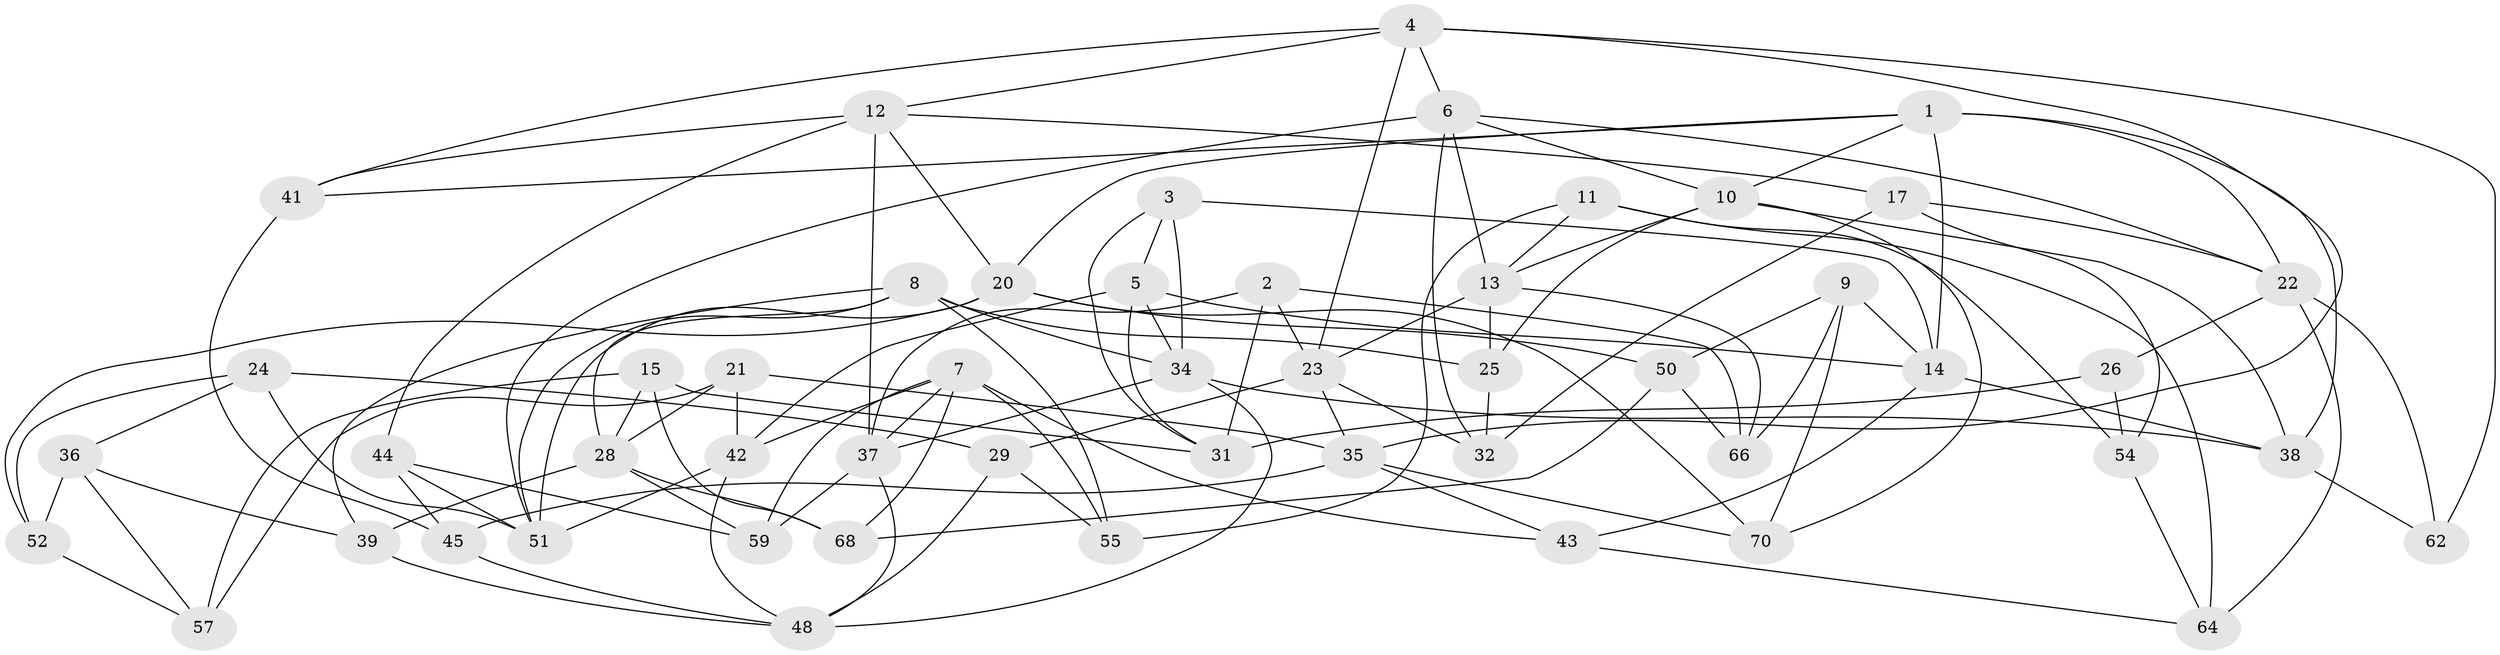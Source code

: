 // Generated by graph-tools (version 1.1) at 2025/24/03/03/25 07:24:22]
// undirected, 51 vertices, 121 edges
graph export_dot {
graph [start="1"]
  node [color=gray90,style=filled];
  1 [super="+61"];
  2;
  3;
  4 [super="+40"];
  5 [super="+56"];
  6 [super="+73"];
  7 [super="+18"];
  8 [super="+69"];
  9;
  10 [super="+19"];
  11;
  12 [super="+30"];
  13 [super="+58"];
  14 [super="+16"];
  15;
  17;
  20 [super="+27"];
  21;
  22 [super="+72"];
  23 [super="+53"];
  24;
  25;
  26;
  28 [super="+63"];
  29;
  31 [super="+33"];
  32;
  34 [super="+67"];
  35 [super="+65"];
  36;
  37 [super="+47"];
  38 [super="+49"];
  39;
  41;
  42 [super="+46"];
  43;
  44;
  45;
  48 [super="+71"];
  50;
  51 [super="+60"];
  52;
  54;
  55;
  57;
  59;
  62;
  64;
  66;
  68;
  70;
  1 -- 22;
  1 -- 10;
  1 -- 41;
  1 -- 38;
  1 -- 20;
  1 -- 14;
  2 -- 66;
  2 -- 31;
  2 -- 23;
  2 -- 37;
  3 -- 5;
  3 -- 31;
  3 -- 34;
  3 -- 14;
  4 -- 35;
  4 -- 41;
  4 -- 12;
  4 -- 62;
  4 -- 6;
  4 -- 23;
  5 -- 42 [weight=2];
  5 -- 31;
  5 -- 34;
  5 -- 14;
  6 -- 32;
  6 -- 51;
  6 -- 10;
  6 -- 13;
  6 -- 22;
  7 -- 68;
  7 -- 37;
  7 -- 43;
  7 -- 42;
  7 -- 59;
  7 -- 55;
  8 -- 55;
  8 -- 39;
  8 -- 25;
  8 -- 34;
  8 -- 51;
  8 -- 28;
  9 -- 50;
  9 -- 70;
  9 -- 66;
  9 -- 14;
  10 -- 25;
  10 -- 13;
  10 -- 70;
  10 -- 38;
  11 -- 64;
  11 -- 54;
  11 -- 55;
  11 -- 13;
  12 -- 17;
  12 -- 44;
  12 -- 41;
  12 -- 37;
  12 -- 20;
  13 -- 25;
  13 -- 66;
  13 -- 23;
  14 -- 43;
  14 -- 38;
  15 -- 57;
  15 -- 31;
  15 -- 28;
  15 -- 68;
  17 -- 22;
  17 -- 54;
  17 -- 32;
  20 -- 52;
  20 -- 51;
  20 -- 50;
  20 -- 70;
  21 -- 57;
  21 -- 42;
  21 -- 35;
  21 -- 28;
  22 -- 62;
  22 -- 64;
  22 -- 26;
  23 -- 35;
  23 -- 32;
  23 -- 29;
  24 -- 36;
  24 -- 52;
  24 -- 29;
  24 -- 51;
  25 -- 32;
  26 -- 31 [weight=2];
  26 -- 54;
  28 -- 39;
  28 -- 68;
  28 -- 59;
  29 -- 48;
  29 -- 55;
  34 -- 38;
  34 -- 48;
  34 -- 37;
  35 -- 45;
  35 -- 43;
  35 -- 70;
  36 -- 52;
  36 -- 39;
  36 -- 57;
  37 -- 48;
  37 -- 59;
  38 -- 62 [weight=2];
  39 -- 48;
  41 -- 45;
  42 -- 48;
  42 -- 51;
  43 -- 64;
  44 -- 51;
  44 -- 59;
  44 -- 45;
  45 -- 48;
  50 -- 66;
  50 -- 68;
  52 -- 57;
  54 -- 64;
}
